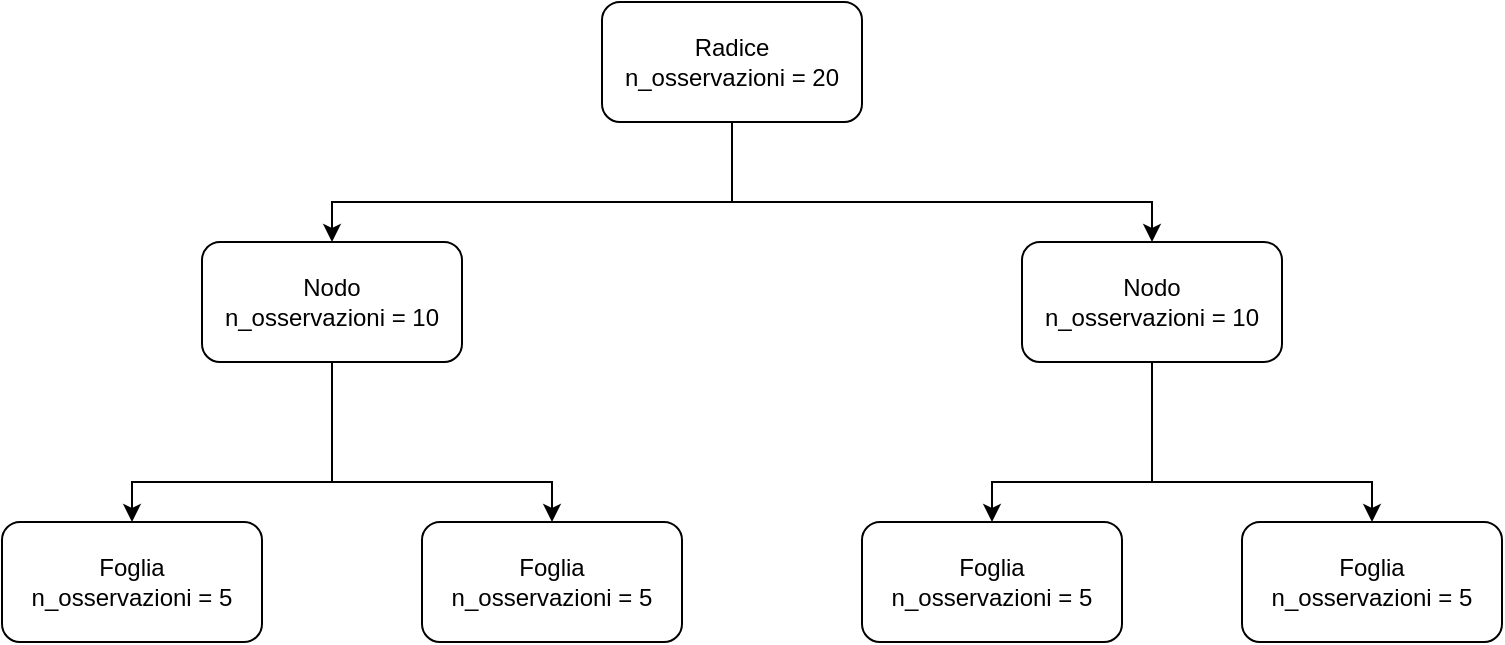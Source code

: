 <mxfile version="20.2.2" type="github">
  <diagram id="C5RBs43oDa-KdzZeNtuy" name="Page-1">
    <mxGraphModel dx="905" dy="524" grid="1" gridSize="10" guides="1" tooltips="1" connect="1" arrows="1" fold="1" page="1" pageScale="1" pageWidth="827" pageHeight="1169" math="0" shadow="0">
      <root>
        <mxCell id="WIyWlLk6GJQsqaUBKTNV-0" />
        <mxCell id="WIyWlLk6GJQsqaUBKTNV-1" parent="WIyWlLk6GJQsqaUBKTNV-0" />
        <mxCell id="WIyWlLk6GJQsqaUBKTNV-3" value="Radice&lt;br&gt;n_osservazioni = 20" style="rounded=1;whiteSpace=wrap;html=1;fontSize=12;glass=0;strokeWidth=1;shadow=0;" parent="WIyWlLk6GJQsqaUBKTNV-1" vertex="1">
          <mxGeometry x="350" y="60" width="130" height="60" as="geometry" />
        </mxCell>
        <mxCell id="usrwLXrlUhz5lu5bTeia-4" value="Nodo&lt;br&gt;n_osservazioni = 10" style="rounded=1;whiteSpace=wrap;html=1;fontSize=12;glass=0;strokeWidth=1;shadow=0;" vertex="1" parent="WIyWlLk6GJQsqaUBKTNV-1">
          <mxGeometry x="150" y="180" width="130" height="60" as="geometry" />
        </mxCell>
        <mxCell id="usrwLXrlUhz5lu5bTeia-5" value="Nodo&lt;br&gt;n_osservazioni = 10" style="rounded=1;whiteSpace=wrap;html=1;fontSize=12;glass=0;strokeWidth=1;shadow=0;" vertex="1" parent="WIyWlLk6GJQsqaUBKTNV-1">
          <mxGeometry x="560" y="180" width="130" height="60" as="geometry" />
        </mxCell>
        <mxCell id="usrwLXrlUhz5lu5bTeia-6" value="" style="endArrow=classic;html=1;rounded=0;exitX=0.5;exitY=1;exitDx=0;exitDy=0;entryX=0.5;entryY=0;entryDx=0;entryDy=0;" edge="1" parent="WIyWlLk6GJQsqaUBKTNV-1" source="WIyWlLk6GJQsqaUBKTNV-3" target="usrwLXrlUhz5lu5bTeia-4">
          <mxGeometry width="50" height="50" relative="1" as="geometry">
            <mxPoint x="370" y="210" as="sourcePoint" />
            <mxPoint x="415" y="160" as="targetPoint" />
            <Array as="points">
              <mxPoint x="415" y="160" />
              <mxPoint x="215" y="160" />
            </Array>
          </mxGeometry>
        </mxCell>
        <mxCell id="usrwLXrlUhz5lu5bTeia-7" value="" style="endArrow=classic;html=1;rounded=0;exitX=0.5;exitY=1;exitDx=0;exitDy=0;entryX=0.5;entryY=0;entryDx=0;entryDy=0;" edge="1" parent="WIyWlLk6GJQsqaUBKTNV-1" source="WIyWlLk6GJQsqaUBKTNV-3" target="usrwLXrlUhz5lu5bTeia-5">
          <mxGeometry width="50" height="50" relative="1" as="geometry">
            <mxPoint x="425" y="130" as="sourcePoint" />
            <mxPoint x="225" y="190" as="targetPoint" />
            <Array as="points">
              <mxPoint x="415" y="160" />
              <mxPoint x="625" y="160" />
            </Array>
          </mxGeometry>
        </mxCell>
        <mxCell id="usrwLXrlUhz5lu5bTeia-8" value="Foglia&lt;br&gt;n_osservazioni = 5" style="rounded=1;whiteSpace=wrap;html=1;fontSize=12;glass=0;strokeWidth=1;shadow=0;" vertex="1" parent="WIyWlLk6GJQsqaUBKTNV-1">
          <mxGeometry x="50" y="320" width="130" height="60" as="geometry" />
        </mxCell>
        <mxCell id="usrwLXrlUhz5lu5bTeia-9" value="Foglia&lt;br&gt;n_osservazioni = 5" style="rounded=1;whiteSpace=wrap;html=1;fontSize=12;glass=0;strokeWidth=1;shadow=0;" vertex="1" parent="WIyWlLk6GJQsqaUBKTNV-1">
          <mxGeometry x="260" y="320" width="130" height="60" as="geometry" />
        </mxCell>
        <mxCell id="usrwLXrlUhz5lu5bTeia-11" value="Foglia&lt;br&gt;n_osservazioni = 5" style="rounded=1;whiteSpace=wrap;html=1;fontSize=12;glass=0;strokeWidth=1;shadow=0;" vertex="1" parent="WIyWlLk6GJQsqaUBKTNV-1">
          <mxGeometry x="480" y="320" width="130" height="60" as="geometry" />
        </mxCell>
        <mxCell id="usrwLXrlUhz5lu5bTeia-12" value="Foglia&lt;br&gt;n_osservazioni = 5" style="rounded=1;whiteSpace=wrap;html=1;fontSize=12;glass=0;strokeWidth=1;shadow=0;" vertex="1" parent="WIyWlLk6GJQsqaUBKTNV-1">
          <mxGeometry x="670" y="320" width="130" height="60" as="geometry" />
        </mxCell>
        <mxCell id="usrwLXrlUhz5lu5bTeia-13" value="" style="endArrow=classic;html=1;rounded=0;exitX=0.5;exitY=1;exitDx=0;exitDy=0;entryX=0.5;entryY=0;entryDx=0;entryDy=0;" edge="1" parent="WIyWlLk6GJQsqaUBKTNV-1" source="usrwLXrlUhz5lu5bTeia-4" target="usrwLXrlUhz5lu5bTeia-8">
          <mxGeometry width="50" height="50" relative="1" as="geometry">
            <mxPoint x="420" y="280" as="sourcePoint" />
            <mxPoint x="470" y="230" as="targetPoint" />
            <Array as="points">
              <mxPoint x="215" y="300" />
              <mxPoint x="115" y="300" />
            </Array>
          </mxGeometry>
        </mxCell>
        <mxCell id="usrwLXrlUhz5lu5bTeia-14" value="" style="endArrow=classic;html=1;rounded=0;entryX=0.5;entryY=0;entryDx=0;entryDy=0;exitX=0.5;exitY=1;exitDx=0;exitDy=0;" edge="1" parent="WIyWlLk6GJQsqaUBKTNV-1" source="usrwLXrlUhz5lu5bTeia-4" target="usrwLXrlUhz5lu5bTeia-9">
          <mxGeometry width="50" height="50" relative="1" as="geometry">
            <mxPoint x="210" y="240" as="sourcePoint" />
            <mxPoint x="290" y="280" as="targetPoint" />
            <Array as="points">
              <mxPoint x="215" y="300" />
              <mxPoint x="325" y="300" />
            </Array>
          </mxGeometry>
        </mxCell>
        <mxCell id="usrwLXrlUhz5lu5bTeia-15" value="" style="endArrow=classic;html=1;rounded=0;exitX=0.5;exitY=1;exitDx=0;exitDy=0;entryX=0.5;entryY=0;entryDx=0;entryDy=0;" edge="1" parent="WIyWlLk6GJQsqaUBKTNV-1" source="usrwLXrlUhz5lu5bTeia-5" target="usrwLXrlUhz5lu5bTeia-11">
          <mxGeometry width="50" height="50" relative="1" as="geometry">
            <mxPoint x="610" y="310" as="sourcePoint" />
            <mxPoint x="660" y="260" as="targetPoint" />
            <Array as="points">
              <mxPoint x="625" y="300" />
              <mxPoint x="545" y="300" />
            </Array>
          </mxGeometry>
        </mxCell>
        <mxCell id="usrwLXrlUhz5lu5bTeia-16" value="" style="endArrow=classic;html=1;rounded=0;entryX=0.5;entryY=0;entryDx=0;entryDy=0;exitX=0.5;exitY=1;exitDx=0;exitDy=0;" edge="1" parent="WIyWlLk6GJQsqaUBKTNV-1" source="usrwLXrlUhz5lu5bTeia-5" target="usrwLXrlUhz5lu5bTeia-12">
          <mxGeometry width="50" height="50" relative="1" as="geometry">
            <mxPoint x="620" y="240" as="sourcePoint" />
            <mxPoint x="700" y="270" as="targetPoint" />
            <Array as="points">
              <mxPoint x="625" y="300" />
              <mxPoint x="735" y="300" />
            </Array>
          </mxGeometry>
        </mxCell>
      </root>
    </mxGraphModel>
  </diagram>
</mxfile>
